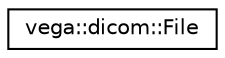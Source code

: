 digraph "Graphical Class Hierarchy"
{
  edge [fontname="Helvetica",fontsize="10",labelfontname="Helvetica",labelfontsize="10"];
  node [fontname="Helvetica",fontsize="10",shape=record];
  rankdir="LR";
  Node0 [label="vega::dicom::File",height=0.2,width=0.4,color="black", fillcolor="white", style="filled",URL="$classvega_1_1dicom_1_1File.html",tooltip="A class which is used to read/build a DICOM file. "];
}
